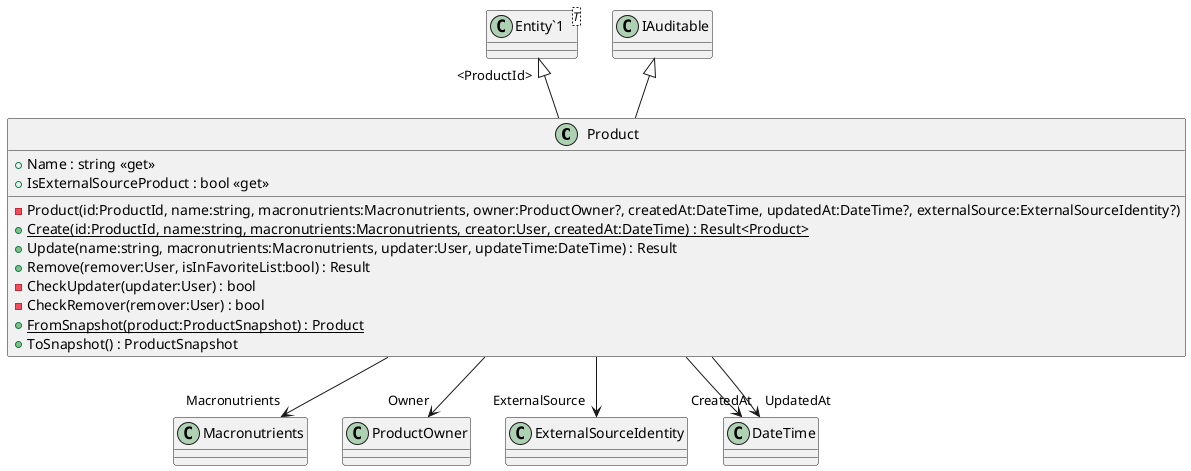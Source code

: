 @startuml
class Product {
    - Product(id:ProductId, name:string, macronutrients:Macronutrients, owner:ProductOwner?, createdAt:DateTime, updatedAt:DateTime?, externalSource:ExternalSourceIdentity?)
    + {static} Create(id:ProductId, name:string, macronutrients:Macronutrients, creator:User, createdAt:DateTime) : Result<Product>
    + Update(name:string, macronutrients:Macronutrients, updater:User, updateTime:DateTime) : Result
    + Remove(remover:User, isInFavoriteList:bool) : Result
    + Name : string <<get>>
    + IsExternalSourceProduct : bool <<get>>
    - CheckUpdater(updater:User) : bool
    - CheckRemover(remover:User) : bool
    + {static} FromSnapshot(product:ProductSnapshot) : Product
    + ToSnapshot() : ProductSnapshot
}
class "Entity`1"<T> {
}
"Entity`1" "<ProductId>" <|-- Product
IAuditable <|-- Product
Product --> "Macronutrients" Macronutrients
Product --> "Owner" ProductOwner
Product --> "ExternalSource" ExternalSourceIdentity
Product --> "CreatedAt" DateTime
Product --> "UpdatedAt" DateTime
@enduml
